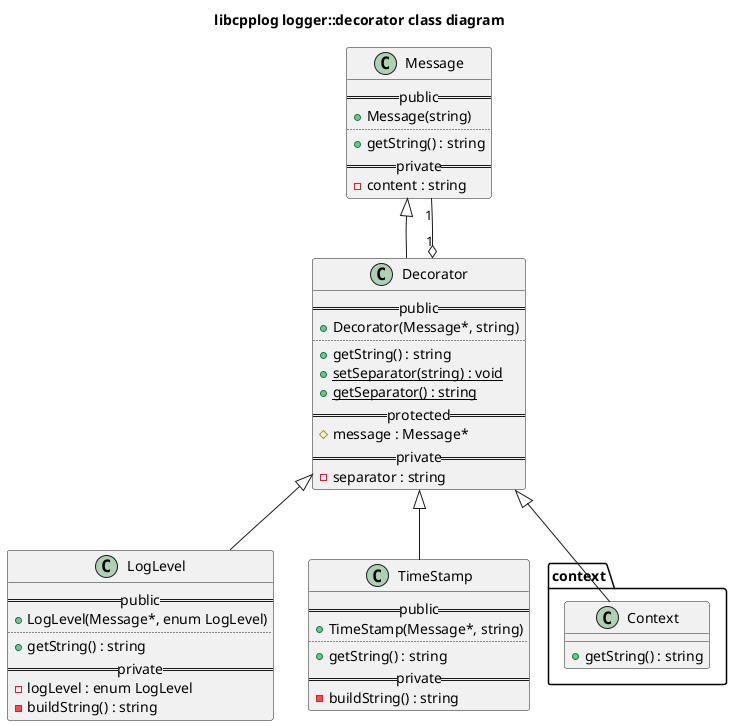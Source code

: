 @startuml logger-decorator-class-diagram

title libcpplog logger::decorator class diagram

class Message {
    == public ==
    + Message(string)
    ..
    + getString() : string
    == private ==
    - content : string
}

class Decorator {
    == public ==
    + Decorator(Message*, string)
    ..
    + getString() : string
    + {static} setSeparator(string) : void
    + {static} getSeparator() : string
    == protected ==
    # message : Message*
    == private ==
    - separator : string
}

class LogLevel {
    == public ==
    + LogLevel(Message*, enum LogLevel)
    ..
    + getString() : string
    == private ==
    - logLevel : enum LogLevel
    - buildString() : string
}

class TimeStamp {
    == public ==
    + TimeStamp(Message*, string)
    ..
    + getString() : string
    == private ==
    - buildString() : string
}

package context {
    class Context {
        + getString() : string
    }
}

Message <|-- Decorator
Message "1" --o "1" Decorator
Decorator <|-- LogLevel
Decorator <|-- TimeStamp
Decorator <|-- Context

@enduml